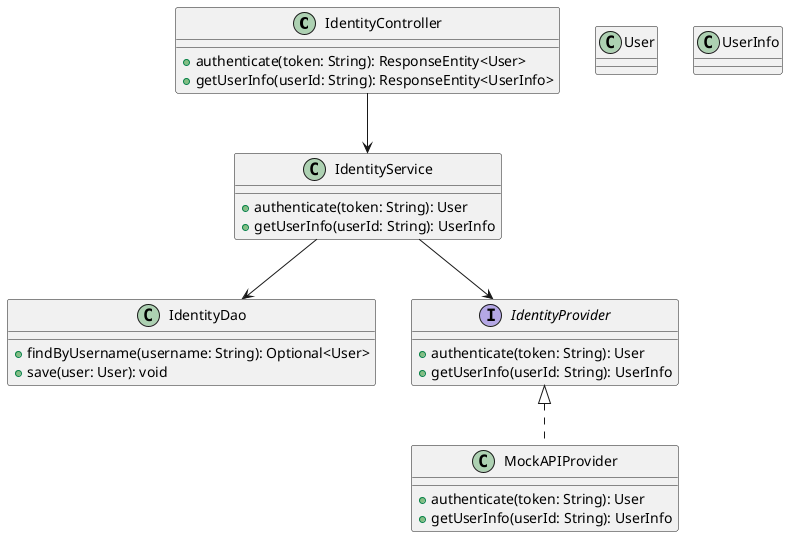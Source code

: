 @startuml
class IdentityController {
    + authenticate(token: String): ResponseEntity<User>
    + getUserInfo(userId: String): ResponseEntity<UserInfo>
}

class IdentityService {
    + authenticate(token: String): User
    + getUserInfo(userId: String): UserInfo
}

class IdentityDao {
    + findByUsername(username: String): Optional<User>
    + save(user: User): void
}

interface IdentityProvider {
    + authenticate(token: String): User
    + getUserInfo(userId: String): UserInfo
}

class MockAPIProvider implements IdentityProvider {
    + authenticate(token: String): User
    + getUserInfo(userId: String): UserInfo
}

class User {}

class UserInfo {}

IdentityController --> IdentityService
IdentityService --> IdentityDao
IdentityService --> IdentityProvider
@enduml